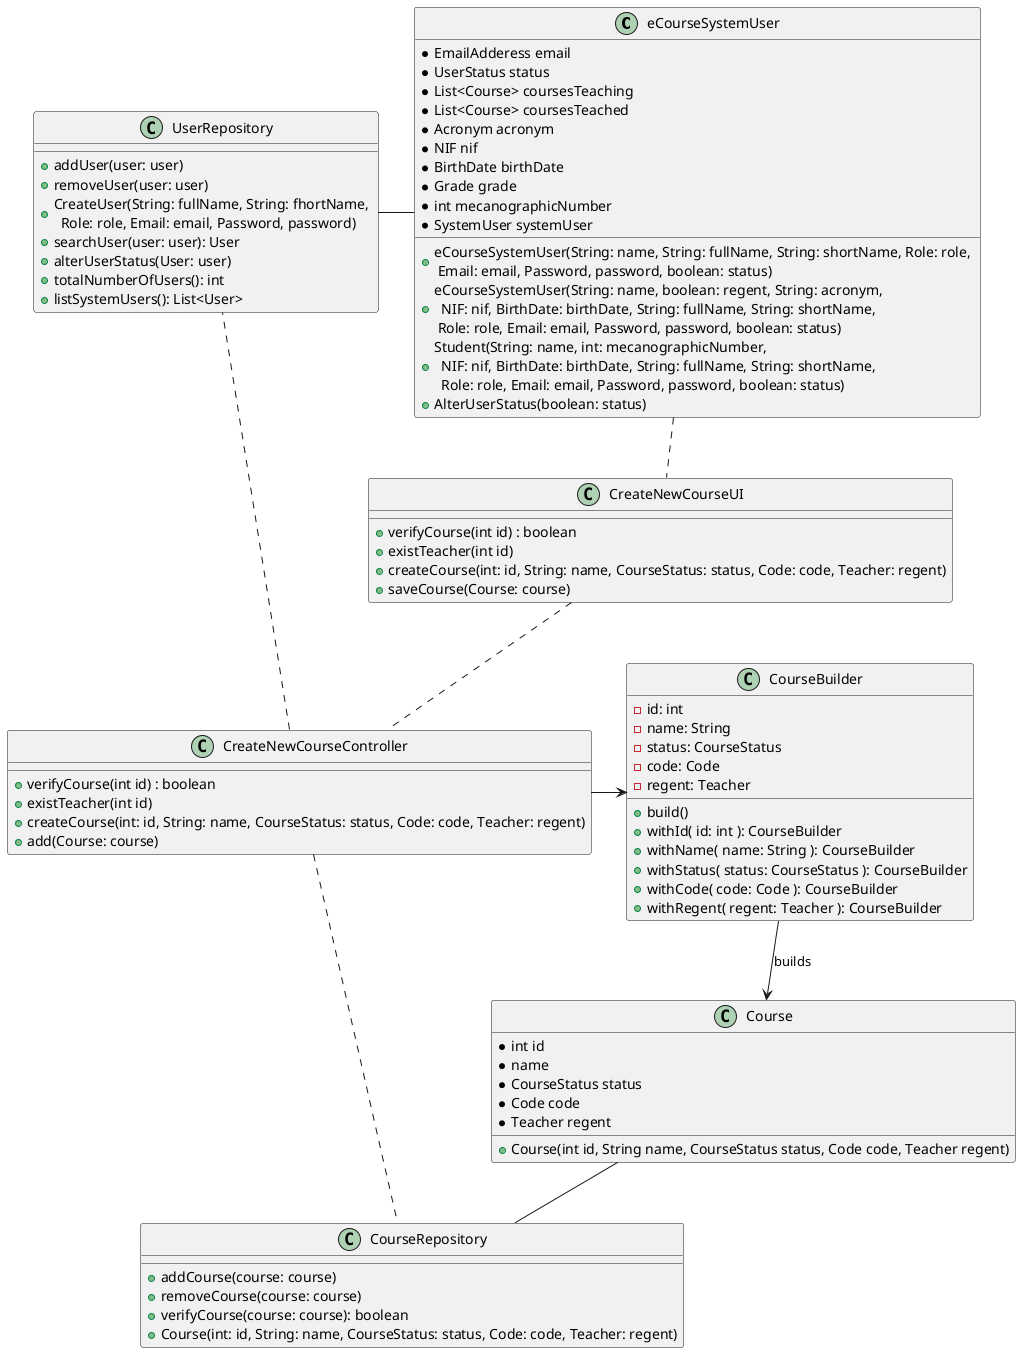 @startuml


class eCourseSystemUser {
    * EmailAdderess email
    * UserStatus status
    * List<Course> coursesTeaching
    * List<Course> coursesTeached
    * Acronym acronym
    * NIF nif
    * BirthDate birthDate
    * Grade grade
    * int mecanographicNumber
    * SystemUser systemUser
    + eCourseSystemUser(String: name, String: fullName, String: shortName, Role: role, \n Email: email, Password, password, boolean: status)
    + eCourseSystemUser(String: name, boolean: regent, String: acronym, \n  NIF: nif, BirthDate: birthDate, String: fullName, String: shortName, \n Role: role, Email: email, Password, password, boolean: status)
    + Student(String: name, int: mecanographicNumber, \n  NIF: nif, BirthDate: birthDate, String: fullName, String: shortName, \n  Role: role, Email: email, Password, password, boolean: status)
    + AlterUserStatus(boolean: status)
}

class Course {
    * int id
    * name
    * CourseStatus status
    * Code code
    * Teacher regent
    + Course(int id, String name, CourseStatus status, Code code, Teacher regent)
}

class UserRepository {
    + addUser(user: user)
    + removeUser(user: user)
    + CreateUser(String: fullName, String: fhortName, \n  Role: role, Email: email, Password, password)
    + searchUser(user: user): User
    + alterUserStatus(User: user)
    + totalNumberOfUsers(): int
    + listSystemUsers(): List<User>
}

class CourseRepository {
    + addCourse(course: course)
    + removeCourse(course: course)
    + verifyCourse(course: course): boolean
    + Course(int: id, String: name, CourseStatus: status, Code: code, Teacher: regent)
}

class CreateNewCourseUI {
    + verifyCourse(int id) : boolean
    + existTeacher(int id)
    + createCourse(int: id, String: name, CourseStatus: status, Code: code, Teacher: regent)
    + saveCourse(Course: course)
}

class CreateNewCourseController {
    + verifyCourse(int id) : boolean
    + existTeacher(int id)
    + createCourse(int: id, String: name, CourseStatus: status, Code: code, Teacher: regent)
    + add(Course: course)
}

class CourseBuilder {
    - id: int
    - name: String
    - status: CourseStatus
    - code: Code
    - regent: Teacher
    + build()
    + withId( id: int ): CourseBuilder
    + withName( name: String ): CourseBuilder
    + withStatus( status: CourseStatus ): CourseBuilder
    + withCode( code: Code ): CourseBuilder
    + withRegent( regent: Teacher ): CourseBuilder
}



'Relationships


eCourseSystemUser -left- UserRepository
Course -- CourseRepository

eCourseSystemUser .. CreateNewCourseUI
CreateNewCourseUI .. CreateNewCourseController
CreateNewCourseController .. CourseRepository
CreateNewCourseController .. UserRepository
CreateNewCourseController -right-> CourseBuilder
CourseBuilder --> Course : builds



@enduml